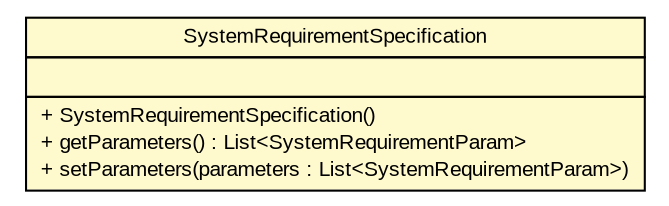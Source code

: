 #!/usr/local/bin/dot
#
# Class diagram 
# Generated by UMLGraph version R5_6-24-gf6e263 (http://www.umlgraph.org/)
#

digraph G {
	edge [fontname="arial",fontsize=10,labelfontname="arial",labelfontsize=10];
	node [fontname="arial",fontsize=10,shape=plaintext];
	nodesep=0.25;
	ranksep=0.5;
	// gov.sandia.cf.application.configuration.requirement.SystemRequirementSpecification
	c397184 [label=<<table title="gov.sandia.cf.application.configuration.requirement.SystemRequirementSpecification" border="0" cellborder="1" cellspacing="0" cellpadding="2" port="p" bgcolor="lemonChiffon" href="./SystemRequirementSpecification.html">
		<tr><td><table border="0" cellspacing="0" cellpadding="1">
<tr><td align="center" balign="center"> SystemRequirementSpecification </td></tr>
		</table></td></tr>
		<tr><td><table border="0" cellspacing="0" cellpadding="1">
<tr><td align="left" balign="left">  </td></tr>
		</table></td></tr>
		<tr><td><table border="0" cellspacing="0" cellpadding="1">
<tr><td align="left" balign="left"> + SystemRequirementSpecification() </td></tr>
<tr><td align="left" balign="left"> + getParameters() : List&lt;SystemRequirementParam&gt; </td></tr>
<tr><td align="left" balign="left"> + setParameters(parameters : List&lt;SystemRequirementParam&gt;) </td></tr>
		</table></td></tr>
		</table>>, URL="./SystemRequirementSpecification.html", fontname="arial", fontcolor="black", fontsize=10.0];
}

